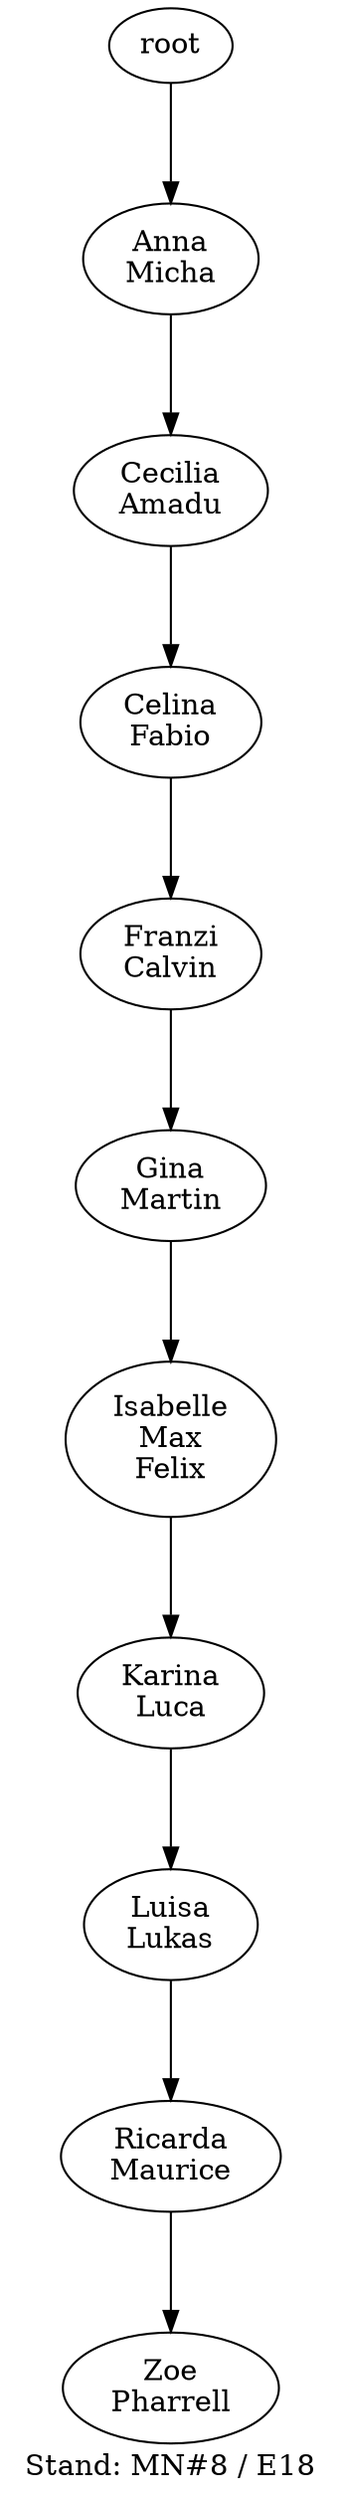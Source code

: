 digraph D { labelloc="b"; label="Stand: MN#8 / E18"; ranksep=0.8;
"root/8"[label="Anna\nMicha"]
"root" -> "root/8";
"root/8/0"[label="Cecilia\nAmadu"]
"root/8" -> "root/8/0";
"root/8/0/2"[label="Celina\nFabio"]
"root/8/0" -> "root/8/0/2";
"root/8/0/2/1"[label="Franzi\nCalvin"]
"root/8/0/2" -> "root/8/0/2/1";
"root/8/0/2/1/5"[label="Gina\nMartin"]
"root/8/0/2/1" -> "root/8/0/2/1/5";
"root/8/0/2/1/5/7,10"[label="Isabelle\nMax\nFelix"]
"root/8/0/2/1/5" -> "root/8/0/2/1/5/7,10";
"root/8/0/2/1/5/7,10/3"[label="Karina\nLuca"]
"root/8/0/2/1/5/7,10" -> "root/8/0/2/1/5/7,10/3";
"root/8/0/2/1/5/7,10/3/4"[label="Luisa\nLukas"]
"root/8/0/2/1/5/7,10/3" -> "root/8/0/2/1/5/7,10/3/4";
"root/8/0/2/1/5/7,10/3/4/6"[label="Ricarda\nMaurice"]
"root/8/0/2/1/5/7,10/3/4" -> "root/8/0/2/1/5/7,10/3/4/6";
"root/8/0/2/1/5/7,10/3/4/6/9"[label="Zoe\nPharrell"]
"root/8/0/2/1/5/7,10/3/4/6" -> "root/8/0/2/1/5/7,10/3/4/6/9";
}

